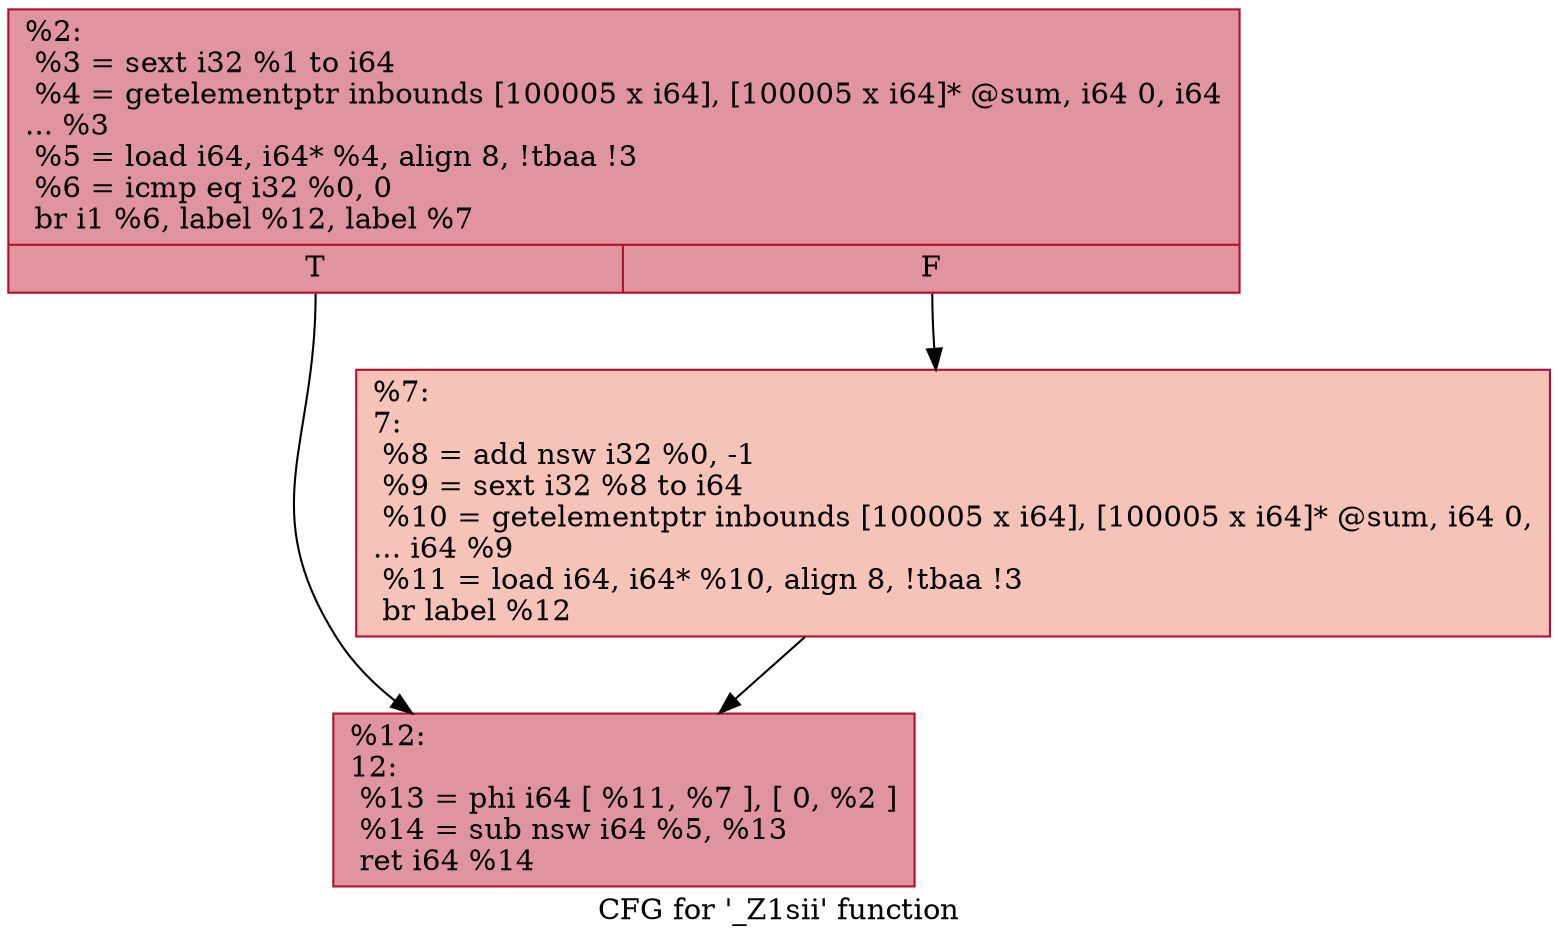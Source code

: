 digraph "CFG for '_Z1sii' function" {
	label="CFG for '_Z1sii' function";

	Node0x55c4f4b21290 [shape=record,color="#b70d28ff", style=filled, fillcolor="#b70d2870",label="{%2:\l  %3 = sext i32 %1 to i64\l  %4 = getelementptr inbounds [100005 x i64], [100005 x i64]* @sum, i64 0, i64\l... %3\l  %5 = load i64, i64* %4, align 8, !tbaa !3\l  %6 = icmp eq i32 %0, 0\l  br i1 %6, label %12, label %7\l|{<s0>T|<s1>F}}"];
	Node0x55c4f4b21290:s0 -> Node0x55c4f4b220d0;
	Node0x55c4f4b21290:s1 -> Node0x55c4f4b22160;
	Node0x55c4f4b22160 [shape=record,color="#b70d28ff", style=filled, fillcolor="#e8765c70",label="{%7:\l7:                                                \l  %8 = add nsw i32 %0, -1\l  %9 = sext i32 %8 to i64\l  %10 = getelementptr inbounds [100005 x i64], [100005 x i64]* @sum, i64 0,\l... i64 %9\l  %11 = load i64, i64* %10, align 8, !tbaa !3\l  br label %12\l}"];
	Node0x55c4f4b22160 -> Node0x55c4f4b220d0;
	Node0x55c4f4b220d0 [shape=record,color="#b70d28ff", style=filled, fillcolor="#b70d2870",label="{%12:\l12:                                               \l  %13 = phi i64 [ %11, %7 ], [ 0, %2 ]\l  %14 = sub nsw i64 %5, %13\l  ret i64 %14\l}"];
}
